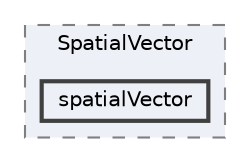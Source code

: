 digraph "src/OpenFOAM/primitives/spatialVectorAlgebra/SpatialVector/spatialVector"
{
 // LATEX_PDF_SIZE
  bgcolor="transparent";
  edge [fontname=Helvetica,fontsize=10,labelfontname=Helvetica,labelfontsize=10];
  node [fontname=Helvetica,fontsize=10,shape=box,height=0.2,width=0.4];
  compound=true
  subgraph clusterdir_1a21c85ef952176fd1a5b65876ff17ef {
    graph [ bgcolor="#edf0f7", pencolor="grey50", label="SpatialVector", fontname=Helvetica,fontsize=10 style="filled,dashed", URL="dir_1a21c85ef952176fd1a5b65876ff17ef.html",tooltip=""]
  dir_35f491412e68cb93bbfbe727a451bd47 [label="spatialVector", fillcolor="#edf0f7", color="grey25", style="filled,bold", URL="dir_35f491412e68cb93bbfbe727a451bd47.html",tooltip=""];
  }
}
